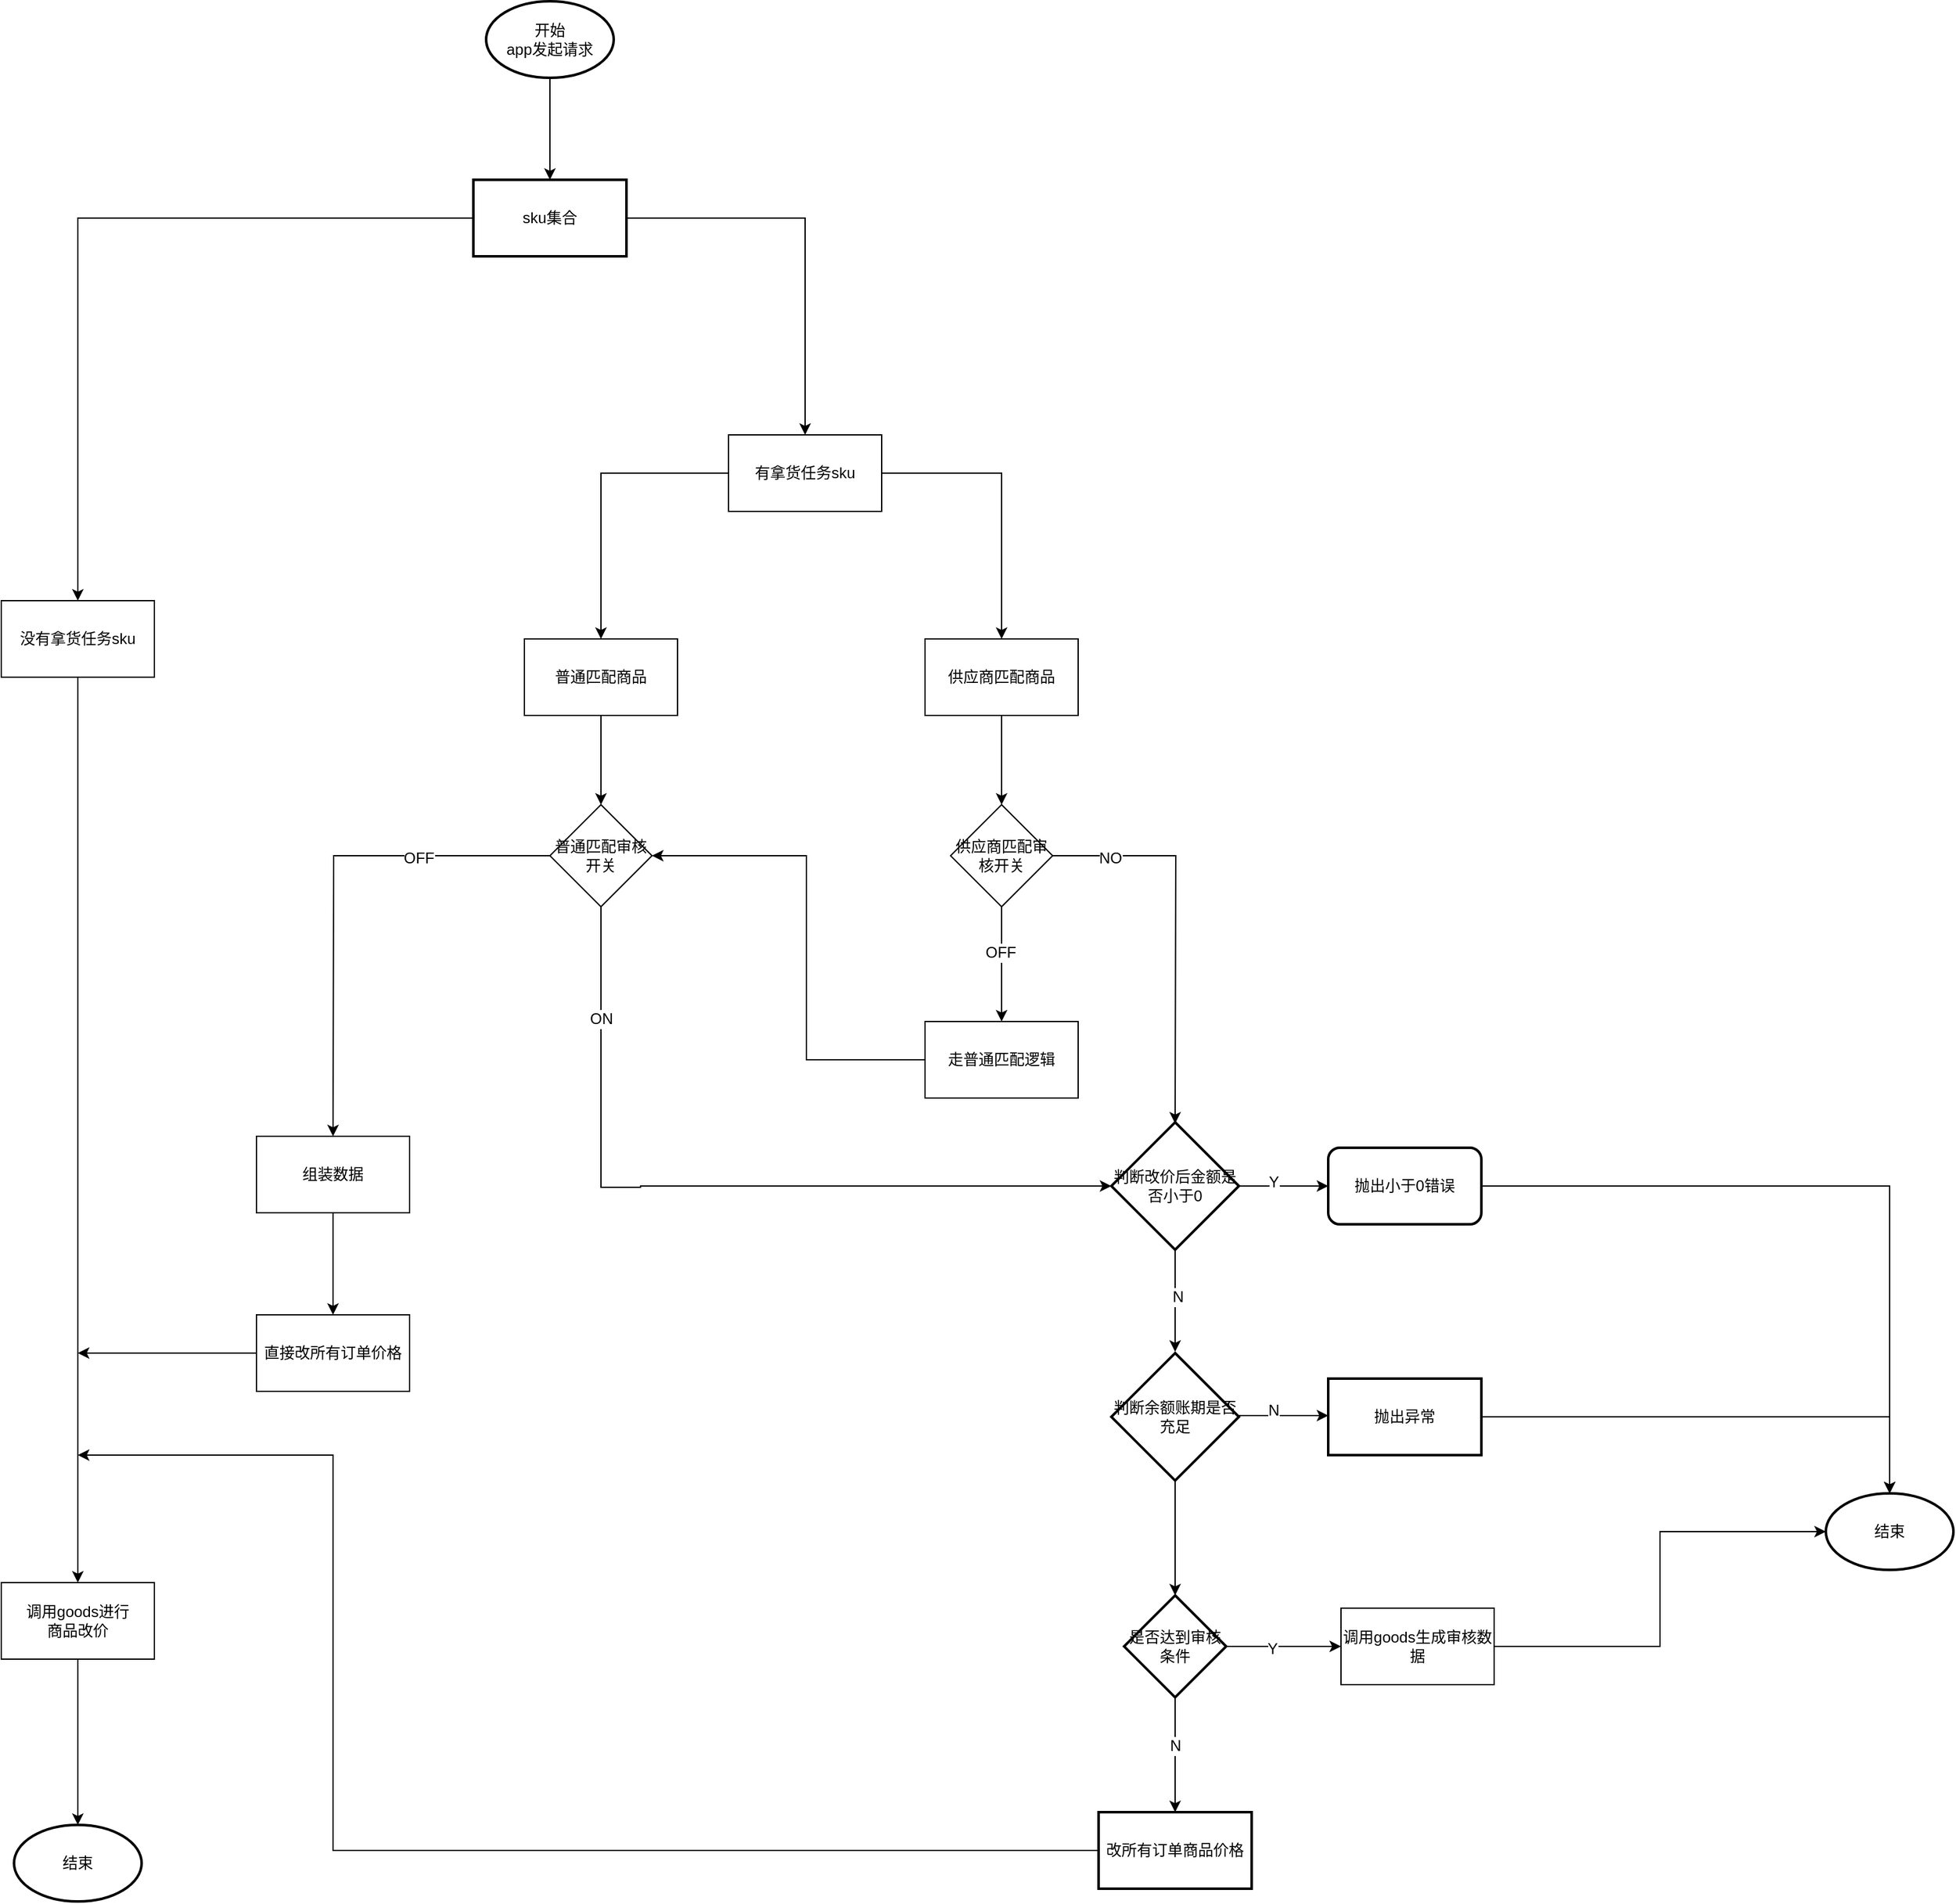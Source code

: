 <mxfile version="22.1.0" type="github">
  <diagram name="第 1 页" id="bine2cX4gsOpG5Ys-mz4">
    <mxGraphModel dx="1994" dy="602" grid="1" gridSize="10" guides="1" tooltips="1" connect="1" arrows="1" fold="1" page="1" pageScale="1" pageWidth="827" pageHeight="1169" math="0" shadow="0">
      <root>
        <mxCell id="0" />
        <mxCell id="1" parent="0" />
        <mxCell id="95OTykpPr1zENCsGVvWN-14" value="" style="edgeStyle=orthogonalEdgeStyle;rounded=0;orthogonalLoop=1;jettySize=auto;html=1;" edge="1" parent="1" source="95OTykpPr1zENCsGVvWN-4" target="95OTykpPr1zENCsGVvWN-13">
          <mxGeometry relative="1" as="geometry" />
        </mxCell>
        <mxCell id="95OTykpPr1zENCsGVvWN-16" value="" style="edgeStyle=orthogonalEdgeStyle;rounded=0;orthogonalLoop=1;jettySize=auto;html=1;" edge="1" parent="1" source="95OTykpPr1zENCsGVvWN-4" target="95OTykpPr1zENCsGVvWN-15">
          <mxGeometry relative="1" as="geometry" />
        </mxCell>
        <mxCell id="95OTykpPr1zENCsGVvWN-4" value="有拿货任务sku" style="whiteSpace=wrap;html=1;" vertex="1" parent="1">
          <mxGeometry x="140" y="380" width="120" height="60" as="geometry" />
        </mxCell>
        <mxCell id="95OTykpPr1zENCsGVvWN-10" value="" style="edgeStyle=orthogonalEdgeStyle;rounded=0;orthogonalLoop=1;jettySize=auto;html=1;" edge="1" parent="1" source="95OTykpPr1zENCsGVvWN-7" target="95OTykpPr1zENCsGVvWN-9">
          <mxGeometry relative="1" as="geometry" />
        </mxCell>
        <mxCell id="95OTykpPr1zENCsGVvWN-7" value="没有拿货任务sku" style="whiteSpace=wrap;html=1;" vertex="1" parent="1">
          <mxGeometry x="-430" y="510" width="120" height="60" as="geometry" />
        </mxCell>
        <mxCell id="95OTykpPr1zENCsGVvWN-9" value="调用goods进行&lt;br&gt;商品改价" style="whiteSpace=wrap;html=1;" vertex="1" parent="1">
          <mxGeometry x="-430" y="1280" width="120" height="60" as="geometry" />
        </mxCell>
        <mxCell id="95OTykpPr1zENCsGVvWN-20" value="" style="edgeStyle=orthogonalEdgeStyle;rounded=0;orthogonalLoop=1;jettySize=auto;html=1;fontFamily=Helvetica;fontSize=12;fontColor=default;" edge="1" parent="1" source="95OTykpPr1zENCsGVvWN-13" target="95OTykpPr1zENCsGVvWN-19">
          <mxGeometry relative="1" as="geometry" />
        </mxCell>
        <mxCell id="95OTykpPr1zENCsGVvWN-13" value="普通匹配商品" style="whiteSpace=wrap;html=1;" vertex="1" parent="1">
          <mxGeometry x="-20" y="540" width="120" height="60" as="geometry" />
        </mxCell>
        <mxCell id="95OTykpPr1zENCsGVvWN-18" value="" style="edgeStyle=orthogonalEdgeStyle;rounded=0;orthogonalLoop=1;jettySize=auto;html=1;fontFamily=Helvetica;fontSize=12;fontColor=default;" edge="1" parent="1" source="95OTykpPr1zENCsGVvWN-15" target="95OTykpPr1zENCsGVvWN-17">
          <mxGeometry relative="1" as="geometry" />
        </mxCell>
        <mxCell id="95OTykpPr1zENCsGVvWN-15" value="供应商匹配商品" style="whiteSpace=wrap;html=1;" vertex="1" parent="1">
          <mxGeometry x="294" y="540" width="120" height="60" as="geometry" />
        </mxCell>
        <mxCell id="95OTykpPr1zENCsGVvWN-22" value="" style="edgeStyle=orthogonalEdgeStyle;rounded=0;orthogonalLoop=1;jettySize=auto;html=1;fontFamily=Helvetica;fontSize=12;fontColor=default;" edge="1" parent="1" source="95OTykpPr1zENCsGVvWN-17">
          <mxGeometry relative="1" as="geometry">
            <mxPoint x="490" y="920" as="targetPoint" />
          </mxGeometry>
        </mxCell>
        <mxCell id="95OTykpPr1zENCsGVvWN-80" value="NO" style="edgeLabel;html=1;align=center;verticalAlign=middle;resizable=0;points=[];fontSize=12;fontFamily=Helvetica;fontColor=default;" vertex="1" connectable="0" parent="95OTykpPr1zENCsGVvWN-22">
          <mxGeometry x="-0.706" y="-2" relative="1" as="geometry">
            <mxPoint as="offset" />
          </mxGeometry>
        </mxCell>
        <mxCell id="95OTykpPr1zENCsGVvWN-24" value="" style="edgeStyle=orthogonalEdgeStyle;rounded=0;orthogonalLoop=1;jettySize=auto;html=1;fontFamily=Helvetica;fontSize=12;fontColor=default;" edge="1" parent="1" source="95OTykpPr1zENCsGVvWN-17" target="95OTykpPr1zENCsGVvWN-23">
          <mxGeometry relative="1" as="geometry" />
        </mxCell>
        <mxCell id="95OTykpPr1zENCsGVvWN-26" value="OFF" style="edgeLabel;html=1;align=center;verticalAlign=middle;resizable=0;points=[];fontSize=12;fontFamily=Helvetica;fontColor=default;" vertex="1" connectable="0" parent="95OTykpPr1zENCsGVvWN-24">
          <mxGeometry x="-0.2" y="-1" relative="1" as="geometry">
            <mxPoint as="offset" />
          </mxGeometry>
        </mxCell>
        <mxCell id="95OTykpPr1zENCsGVvWN-17" value="供应商匹配审核开关" style="rhombus;whiteSpace=wrap;html=1;" vertex="1" parent="1">
          <mxGeometry x="314" y="670" width="80" height="80" as="geometry" />
        </mxCell>
        <mxCell id="95OTykpPr1zENCsGVvWN-28" value="" style="edgeStyle=orthogonalEdgeStyle;rounded=0;orthogonalLoop=1;jettySize=auto;html=1;fontFamily=Helvetica;fontSize=12;fontColor=default;" edge="1" parent="1" source="95OTykpPr1zENCsGVvWN-19">
          <mxGeometry relative="1" as="geometry">
            <mxPoint x="-170" y="930" as="targetPoint" />
          </mxGeometry>
        </mxCell>
        <mxCell id="95OTykpPr1zENCsGVvWN-31" value="OFF" style="edgeLabel;html=1;align=center;verticalAlign=middle;resizable=0;points=[];fontSize=12;fontFamily=Helvetica;fontColor=default;" vertex="1" connectable="0" parent="95OTykpPr1zENCsGVvWN-28">
          <mxGeometry x="-0.471" y="2" relative="1" as="geometry">
            <mxPoint as="offset" />
          </mxGeometry>
        </mxCell>
        <mxCell id="95OTykpPr1zENCsGVvWN-78" style="edgeStyle=orthogonalEdgeStyle;rounded=0;orthogonalLoop=1;jettySize=auto;html=1;fontFamily=Helvetica;fontSize=12;fontColor=default;entryX=0;entryY=0.5;entryDx=0;entryDy=0;entryPerimeter=0;" edge="1" parent="1" source="95OTykpPr1zENCsGVvWN-19" target="95OTykpPr1zENCsGVvWN-49">
          <mxGeometry relative="1" as="geometry">
            <mxPoint x="70" y="1080" as="targetPoint" />
            <Array as="points">
              <mxPoint x="40" y="970" />
              <mxPoint x="71" y="970" />
              <mxPoint x="440" y="969" />
            </Array>
          </mxGeometry>
        </mxCell>
        <mxCell id="95OTykpPr1zENCsGVvWN-79" value="ON" style="edgeLabel;html=1;align=center;verticalAlign=middle;resizable=0;points=[];fontSize=12;fontFamily=Helvetica;fontColor=default;" vertex="1" connectable="0" parent="95OTykpPr1zENCsGVvWN-78">
          <mxGeometry x="-0.717" relative="1" as="geometry">
            <mxPoint as="offset" />
          </mxGeometry>
        </mxCell>
        <mxCell id="95OTykpPr1zENCsGVvWN-19" value="普通匹配审核开关" style="rhombus;whiteSpace=wrap;html=1;" vertex="1" parent="1">
          <mxGeometry y="670" width="80" height="80" as="geometry" />
        </mxCell>
        <mxCell id="95OTykpPr1zENCsGVvWN-35" style="edgeStyle=orthogonalEdgeStyle;rounded=0;orthogonalLoop=1;jettySize=auto;html=1;fontFamily=Helvetica;fontSize=12;fontColor=default;entryX=1;entryY=0.5;entryDx=0;entryDy=0;" edge="1" parent="1" source="95OTykpPr1zENCsGVvWN-23" target="95OTykpPr1zENCsGVvWN-19">
          <mxGeometry relative="1" as="geometry">
            <mxPoint x="200" y="660" as="targetPoint" />
            <Array as="points">
              <mxPoint x="201" y="870" />
              <mxPoint x="201" y="710" />
            </Array>
          </mxGeometry>
        </mxCell>
        <mxCell id="95OTykpPr1zENCsGVvWN-23" value="走普通匹配逻辑" style="whiteSpace=wrap;html=1;" vertex="1" parent="1">
          <mxGeometry x="294" y="840" width="120" height="60" as="geometry" />
        </mxCell>
        <mxCell id="95OTykpPr1zENCsGVvWN-84" value="" style="edgeStyle=orthogonalEdgeStyle;rounded=0;orthogonalLoop=1;jettySize=auto;html=1;fontFamily=Helvetica;fontSize=12;fontColor=default;" edge="1" parent="1" source="95OTykpPr1zENCsGVvWN-29" target="95OTykpPr1zENCsGVvWN-83">
          <mxGeometry relative="1" as="geometry" />
        </mxCell>
        <mxCell id="95OTykpPr1zENCsGVvWN-29" value="组装数据" style="whiteSpace=wrap;html=1;" vertex="1" parent="1">
          <mxGeometry x="-230" y="930" width="120" height="60" as="geometry" />
        </mxCell>
        <mxCell id="95OTykpPr1zENCsGVvWN-37" value="调用goods生成审核数据" style="whiteSpace=wrap;html=1;" vertex="1" parent="1">
          <mxGeometry x="620" y="1300" width="120" height="60" as="geometry" />
        </mxCell>
        <mxCell id="95OTykpPr1zENCsGVvWN-88" value="" style="edgeStyle=orthogonalEdgeStyle;rounded=0;orthogonalLoop=1;jettySize=auto;html=1;fontFamily=Helvetica;fontSize=12;fontColor=default;" edge="1" parent="1" source="95OTykpPr1zENCsGVvWN-45" target="95OTykpPr1zENCsGVvWN-87">
          <mxGeometry relative="1" as="geometry" />
        </mxCell>
        <mxCell id="95OTykpPr1zENCsGVvWN-45" value="开始&lt;br style=&quot;border-color: var(--border-color);&quot;&gt;app发起请求" style="strokeWidth=2;html=1;shape=mxgraph.flowchart.start_1;whiteSpace=wrap;strokeColor=default;align=center;verticalAlign=middle;fontFamily=Helvetica;fontSize=12;fontColor=default;fillColor=default;" vertex="1" parent="1">
          <mxGeometry x="-50" y="40" width="100" height="60" as="geometry" />
        </mxCell>
        <mxCell id="95OTykpPr1zENCsGVvWN-47" value="结束" style="strokeWidth=2;html=1;shape=mxgraph.flowchart.start_1;whiteSpace=wrap;strokeColor=default;align=center;verticalAlign=middle;fontFamily=Helvetica;fontSize=12;fontColor=default;fillColor=default;" vertex="1" parent="1">
          <mxGeometry x="-420" y="1470" width="100" height="60" as="geometry" />
        </mxCell>
        <mxCell id="95OTykpPr1zENCsGVvWN-48" value="结束" style="strokeWidth=2;html=1;shape=mxgraph.flowchart.start_1;whiteSpace=wrap;strokeColor=default;align=center;verticalAlign=middle;fontFamily=Helvetica;fontSize=12;fontColor=default;fillColor=default;" vertex="1" parent="1">
          <mxGeometry x="1000" y="1210" width="100" height="60" as="geometry" />
        </mxCell>
        <mxCell id="95OTykpPr1zENCsGVvWN-54" value="" style="edgeStyle=orthogonalEdgeStyle;rounded=0;orthogonalLoop=1;jettySize=auto;html=1;fontFamily=Helvetica;fontSize=12;fontColor=default;" edge="1" parent="1" source="95OTykpPr1zENCsGVvWN-49" target="95OTykpPr1zENCsGVvWN-53">
          <mxGeometry relative="1" as="geometry" />
        </mxCell>
        <mxCell id="95OTykpPr1zENCsGVvWN-56" value="Y" style="edgeLabel;html=1;align=center;verticalAlign=middle;resizable=0;points=[];fontSize=12;fontFamily=Helvetica;fontColor=default;" vertex="1" connectable="0" parent="95OTykpPr1zENCsGVvWN-54">
          <mxGeometry x="-0.246" y="3" relative="1" as="geometry">
            <mxPoint as="offset" />
          </mxGeometry>
        </mxCell>
        <mxCell id="95OTykpPr1zENCsGVvWN-58" value="" style="edgeStyle=orthogonalEdgeStyle;rounded=0;orthogonalLoop=1;jettySize=auto;html=1;fontFamily=Helvetica;fontSize=12;fontColor=default;" edge="1" parent="1" source="95OTykpPr1zENCsGVvWN-49">
          <mxGeometry relative="1" as="geometry">
            <mxPoint x="490" y="1099" as="targetPoint" />
          </mxGeometry>
        </mxCell>
        <mxCell id="95OTykpPr1zENCsGVvWN-59" value="N" style="edgeLabel;html=1;align=center;verticalAlign=middle;resizable=0;points=[];fontSize=12;fontFamily=Helvetica;fontColor=default;" vertex="1" connectable="0" parent="95OTykpPr1zENCsGVvWN-58">
          <mxGeometry x="-0.094" y="2" relative="1" as="geometry">
            <mxPoint as="offset" />
          </mxGeometry>
        </mxCell>
        <mxCell id="95OTykpPr1zENCsGVvWN-49" value="判断改价后金额是否小于0" style="strokeWidth=2;html=1;shape=mxgraph.flowchart.decision;whiteSpace=wrap;strokeColor=default;align=center;verticalAlign=middle;fontFamily=Helvetica;fontSize=12;fontColor=default;fillColor=default;" vertex="1" parent="1">
          <mxGeometry x="440" y="919" width="100" height="100" as="geometry" />
        </mxCell>
        <mxCell id="95OTykpPr1zENCsGVvWN-53" value="抛出小于0错误" style="rounded=1;whiteSpace=wrap;html=1;strokeWidth=2;" vertex="1" parent="1">
          <mxGeometry x="610" y="939" width="120" height="60" as="geometry" />
        </mxCell>
        <mxCell id="95OTykpPr1zENCsGVvWN-61" value="" style="edgeStyle=orthogonalEdgeStyle;rounded=0;orthogonalLoop=1;jettySize=auto;html=1;fontFamily=Helvetica;fontSize=12;fontColor=default;" edge="1" parent="1">
          <mxGeometry relative="1" as="geometry">
            <mxPoint x="540" y="1149" as="sourcePoint" />
            <mxPoint x="610" y="1149" as="targetPoint" />
          </mxGeometry>
        </mxCell>
        <mxCell id="95OTykpPr1zENCsGVvWN-62" value="N" style="edgeLabel;html=1;align=center;verticalAlign=middle;resizable=0;points=[];fontSize=12;fontFamily=Helvetica;fontColor=default;" vertex="1" connectable="0" parent="95OTykpPr1zENCsGVvWN-61">
          <mxGeometry x="-0.225" y="4" relative="1" as="geometry">
            <mxPoint as="offset" />
          </mxGeometry>
        </mxCell>
        <mxCell id="95OTykpPr1zENCsGVvWN-69" value="" style="edgeStyle=orthogonalEdgeStyle;rounded=0;orthogonalLoop=1;jettySize=auto;html=1;fontFamily=Helvetica;fontSize=12;fontColor=default;" edge="1" parent="1" source="95OTykpPr1zENCsGVvWN-57" target="95OTykpPr1zENCsGVvWN-68">
          <mxGeometry relative="1" as="geometry" />
        </mxCell>
        <mxCell id="95OTykpPr1zENCsGVvWN-57" value="判断余额账期是否充足" style="strokeWidth=2;html=1;shape=mxgraph.flowchart.decision;whiteSpace=wrap;strokeColor=default;align=center;verticalAlign=middle;fontFamily=Helvetica;fontSize=12;fontColor=default;fillColor=default;" vertex="1" parent="1">
          <mxGeometry x="440" y="1100" width="100" height="100" as="geometry" />
        </mxCell>
        <mxCell id="95OTykpPr1zENCsGVvWN-66" style="edgeStyle=orthogonalEdgeStyle;rounded=0;orthogonalLoop=1;jettySize=auto;html=1;fontFamily=Helvetica;fontSize=12;fontColor=default;" edge="1" parent="1" source="95OTykpPr1zENCsGVvWN-60" target="95OTykpPr1zENCsGVvWN-48">
          <mxGeometry relative="1" as="geometry" />
        </mxCell>
        <mxCell id="95OTykpPr1zENCsGVvWN-60" value="抛出异常" style="whiteSpace=wrap;html=1;strokeWidth=2;" vertex="1" parent="1">
          <mxGeometry x="610" y="1120" width="120" height="60" as="geometry" />
        </mxCell>
        <mxCell id="95OTykpPr1zENCsGVvWN-65" style="edgeStyle=orthogonalEdgeStyle;rounded=0;orthogonalLoop=1;jettySize=auto;html=1;entryX=0.5;entryY=0;entryDx=0;entryDy=0;entryPerimeter=0;fontFamily=Helvetica;fontSize=12;fontColor=default;" edge="1" parent="1" source="95OTykpPr1zENCsGVvWN-53" target="95OTykpPr1zENCsGVvWN-48">
          <mxGeometry relative="1" as="geometry" />
        </mxCell>
        <mxCell id="95OTykpPr1zENCsGVvWN-70" style="edgeStyle=orthogonalEdgeStyle;rounded=0;orthogonalLoop=1;jettySize=auto;html=1;entryX=0;entryY=0.5;entryDx=0;entryDy=0;fontFamily=Helvetica;fontSize=12;fontColor=default;" edge="1" parent="1" source="95OTykpPr1zENCsGVvWN-68" target="95OTykpPr1zENCsGVvWN-37">
          <mxGeometry relative="1" as="geometry" />
        </mxCell>
        <mxCell id="95OTykpPr1zENCsGVvWN-71" value="Y" style="edgeLabel;html=1;align=center;verticalAlign=middle;resizable=0;points=[];fontSize=12;fontFamily=Helvetica;fontColor=default;" vertex="1" connectable="0" parent="95OTykpPr1zENCsGVvWN-70">
          <mxGeometry x="-0.215" y="-2" relative="1" as="geometry">
            <mxPoint as="offset" />
          </mxGeometry>
        </mxCell>
        <mxCell id="95OTykpPr1zENCsGVvWN-73" value="" style="edgeStyle=orthogonalEdgeStyle;rounded=0;orthogonalLoop=1;jettySize=auto;html=1;fontFamily=Helvetica;fontSize=12;fontColor=default;" edge="1" parent="1" source="95OTykpPr1zENCsGVvWN-68" target="95OTykpPr1zENCsGVvWN-72">
          <mxGeometry relative="1" as="geometry" />
        </mxCell>
        <mxCell id="95OTykpPr1zENCsGVvWN-74" value="N" style="edgeLabel;html=1;align=center;verticalAlign=middle;resizable=0;points=[];fontSize=12;fontFamily=Helvetica;fontColor=default;" vertex="1" connectable="0" parent="95OTykpPr1zENCsGVvWN-73">
          <mxGeometry x="-0.161" relative="1" as="geometry">
            <mxPoint as="offset" />
          </mxGeometry>
        </mxCell>
        <mxCell id="95OTykpPr1zENCsGVvWN-68" value="是否达到审核条件" style="rhombus;whiteSpace=wrap;html=1;strokeWidth=2;" vertex="1" parent="1">
          <mxGeometry x="450" y="1290" width="80" height="80" as="geometry" />
        </mxCell>
        <mxCell id="95OTykpPr1zENCsGVvWN-93" style="edgeStyle=orthogonalEdgeStyle;rounded=0;orthogonalLoop=1;jettySize=auto;html=1;fontFamily=Helvetica;fontSize=12;fontColor=default;" edge="1" parent="1" source="95OTykpPr1zENCsGVvWN-72">
          <mxGeometry relative="1" as="geometry">
            <mxPoint x="-370" y="1180" as="targetPoint" />
            <Array as="points">
              <mxPoint x="-170" y="1490" />
              <mxPoint x="-170" y="1180" />
            </Array>
          </mxGeometry>
        </mxCell>
        <mxCell id="95OTykpPr1zENCsGVvWN-72" value="改所有订单商品价格" style="whiteSpace=wrap;html=1;strokeWidth=2;" vertex="1" parent="1">
          <mxGeometry x="430" y="1460" width="120" height="60" as="geometry" />
        </mxCell>
        <mxCell id="95OTykpPr1zENCsGVvWN-76" style="edgeStyle=orthogonalEdgeStyle;rounded=0;orthogonalLoop=1;jettySize=auto;html=1;entryX=0;entryY=0.5;entryDx=0;entryDy=0;entryPerimeter=0;fontFamily=Helvetica;fontSize=12;fontColor=default;" edge="1" parent="1" source="95OTykpPr1zENCsGVvWN-37" target="95OTykpPr1zENCsGVvWN-48">
          <mxGeometry relative="1" as="geometry" />
        </mxCell>
        <mxCell id="95OTykpPr1zENCsGVvWN-92" style="edgeStyle=orthogonalEdgeStyle;rounded=0;orthogonalLoop=1;jettySize=auto;html=1;fontFamily=Helvetica;fontSize=12;fontColor=default;" edge="1" parent="1" source="95OTykpPr1zENCsGVvWN-83">
          <mxGeometry relative="1" as="geometry">
            <mxPoint x="-370" y="1100" as="targetPoint" />
          </mxGeometry>
        </mxCell>
        <mxCell id="95OTykpPr1zENCsGVvWN-83" value="直接改所有订单价格" style="whiteSpace=wrap;html=1;" vertex="1" parent="1">
          <mxGeometry x="-230" y="1070" width="120" height="60" as="geometry" />
        </mxCell>
        <mxCell id="95OTykpPr1zENCsGVvWN-89" style="edgeStyle=orthogonalEdgeStyle;rounded=0;orthogonalLoop=1;jettySize=auto;html=1;entryX=0.5;entryY=0;entryDx=0;entryDy=0;fontFamily=Helvetica;fontSize=12;fontColor=default;" edge="1" parent="1" source="95OTykpPr1zENCsGVvWN-87" target="95OTykpPr1zENCsGVvWN-4">
          <mxGeometry relative="1" as="geometry" />
        </mxCell>
        <mxCell id="95OTykpPr1zENCsGVvWN-90" style="edgeStyle=orthogonalEdgeStyle;rounded=0;orthogonalLoop=1;jettySize=auto;html=1;entryX=0.5;entryY=0;entryDx=0;entryDy=0;fontFamily=Helvetica;fontSize=12;fontColor=default;" edge="1" parent="1" source="95OTykpPr1zENCsGVvWN-87" target="95OTykpPr1zENCsGVvWN-7">
          <mxGeometry relative="1" as="geometry" />
        </mxCell>
        <mxCell id="95OTykpPr1zENCsGVvWN-87" value="sku集合" style="whiteSpace=wrap;html=1;strokeWidth=2;" vertex="1" parent="1">
          <mxGeometry x="-60" y="180" width="120" height="60" as="geometry" />
        </mxCell>
        <mxCell id="95OTykpPr1zENCsGVvWN-91" style="edgeStyle=orthogonalEdgeStyle;rounded=0;orthogonalLoop=1;jettySize=auto;html=1;entryX=0.5;entryY=0;entryDx=0;entryDy=0;entryPerimeter=0;fontFamily=Helvetica;fontSize=12;fontColor=default;" edge="1" parent="1" source="95OTykpPr1zENCsGVvWN-9" target="95OTykpPr1zENCsGVvWN-47">
          <mxGeometry relative="1" as="geometry" />
        </mxCell>
      </root>
    </mxGraphModel>
  </diagram>
</mxfile>
